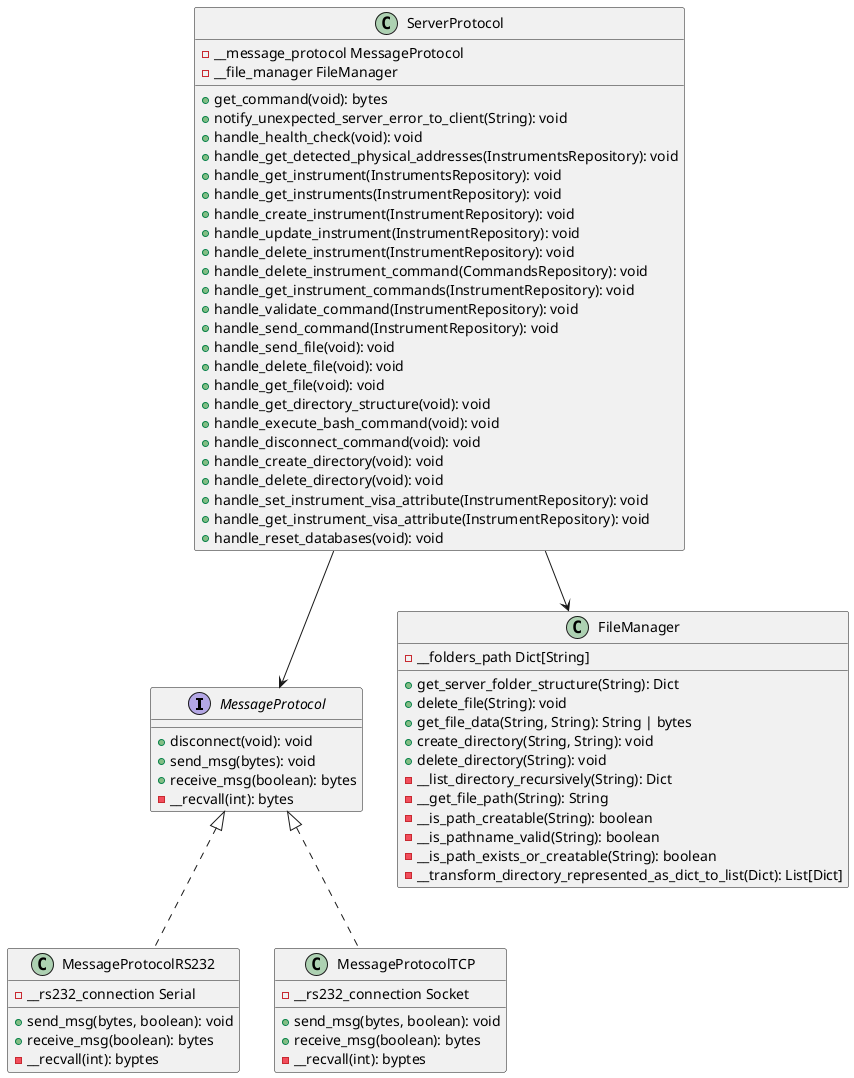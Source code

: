 @startuml
interface MessageProtocol {


  + disconnect(void): void
  + send_msg(bytes): void
  + receive_msg(boolean): bytes
  - __recvall(int): bytes
}

class MessageProtocolRS232 {
  - __rs232_connection Serial

  + send_msg(bytes, boolean): void
  + receive_msg(boolean): bytes
  - __recvall(int): byptes
}

class MessageProtocolTCP {
  - __rs232_connection Socket

  + send_msg(bytes, boolean): void
  + receive_msg(boolean): bytes
  - __recvall(int): byptes
}

class ServerProtocol {
  - __message_protocol MessageProtocol
  - __file_manager FileManager

  + get_command(void): bytes
  + notify_unexpected_server_error_to_client(String): void
  + handle_health_check(void): void
  + handle_get_detected_physical_addresses(InstrumentsRepository): void
  + handle_get_instrument(InstrumentsRepository): void
  + handle_get_instruments(InstrumentRepository): void
  + handle_create_instrument(InstrumentRepository): void
  + handle_update_instrument(InstrumentRepository): void
  + handle_delete_instrument(InstrumentRepository): void
  + handle_delete_instrument_command(CommandsRepository): void
  + handle_get_instrument_commands(InstrumentRepository): void
  + handle_validate_command(InstrumentRepository): void
  + handle_send_command(InstrumentRepository): void
  + handle_send_file(void): void
  + handle_delete_file(void): void
  + handle_get_file(void): void
  + handle_get_directory_structure(void): void
  + handle_execute_bash_command(void): void
  + handle_disconnect_command(void): void
  + handle_create_directory(void): void
  + handle_delete_directory(void): void
  + handle_set_instrument_visa_attribute(InstrumentRepository): void
  + handle_get_instrument_visa_attribute(InstrumentRepository): void
  + handle_reset_databases(void): void
}

class FileManager {
  - __folders_path Dict[String]


  + get_server_folder_structure(String): Dict
  + delete_file(String): void
  + get_file_data(String, String): String | bytes
  + create_directory(String, String): void
  + delete_directory(String): void
  - __list_directory_recursively(String): Dict
  - __get_file_path(String): String
  - __is_path_creatable(String): boolean
  - __is_pathname_valid(String): boolean
  - __is_path_exists_or_creatable(String): boolean
  - __transform_directory_represented_as_dict_to_list(Dict): List[Dict]

}

class MessageProtocolRS232 implements MessageProtocol
class MessageProtocolTCP implements MessageProtocol
ServerProtocol --> MessageProtocol
ServerProtocol --> FileManager
@enduml